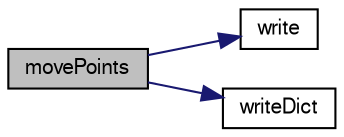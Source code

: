 digraph "movePoints"
{
  bgcolor="transparent";
  edge [fontname="FreeSans",fontsize="10",labelfontname="FreeSans",labelfontsize="10"];
  node [fontname="FreeSans",fontsize="10",shape=record];
  rankdir="LR";
  Node429 [label="movePoints",height=0.2,width=0.4,color="black", fillcolor="grey75", style="filled", fontcolor="black"];
  Node429 -> Node430 [color="midnightblue",fontsize="10",style="solid",fontname="FreeSans"];
  Node430 [label="write",height=0.2,width=0.4,color="black",URL="$a27518.html#a293fdfec8bdfbd5c3913ab4c9f3454ff",tooltip="Write. "];
  Node429 -> Node431 [color="midnightblue",fontsize="10",style="solid",fontname="FreeSans"];
  Node431 [label="writeDict",height=0.2,width=0.4,color="black",URL="$a27518.html#a3031259c27c17f47b5d9bffe0e694e7c",tooltip="Write dictionary. "];
}
